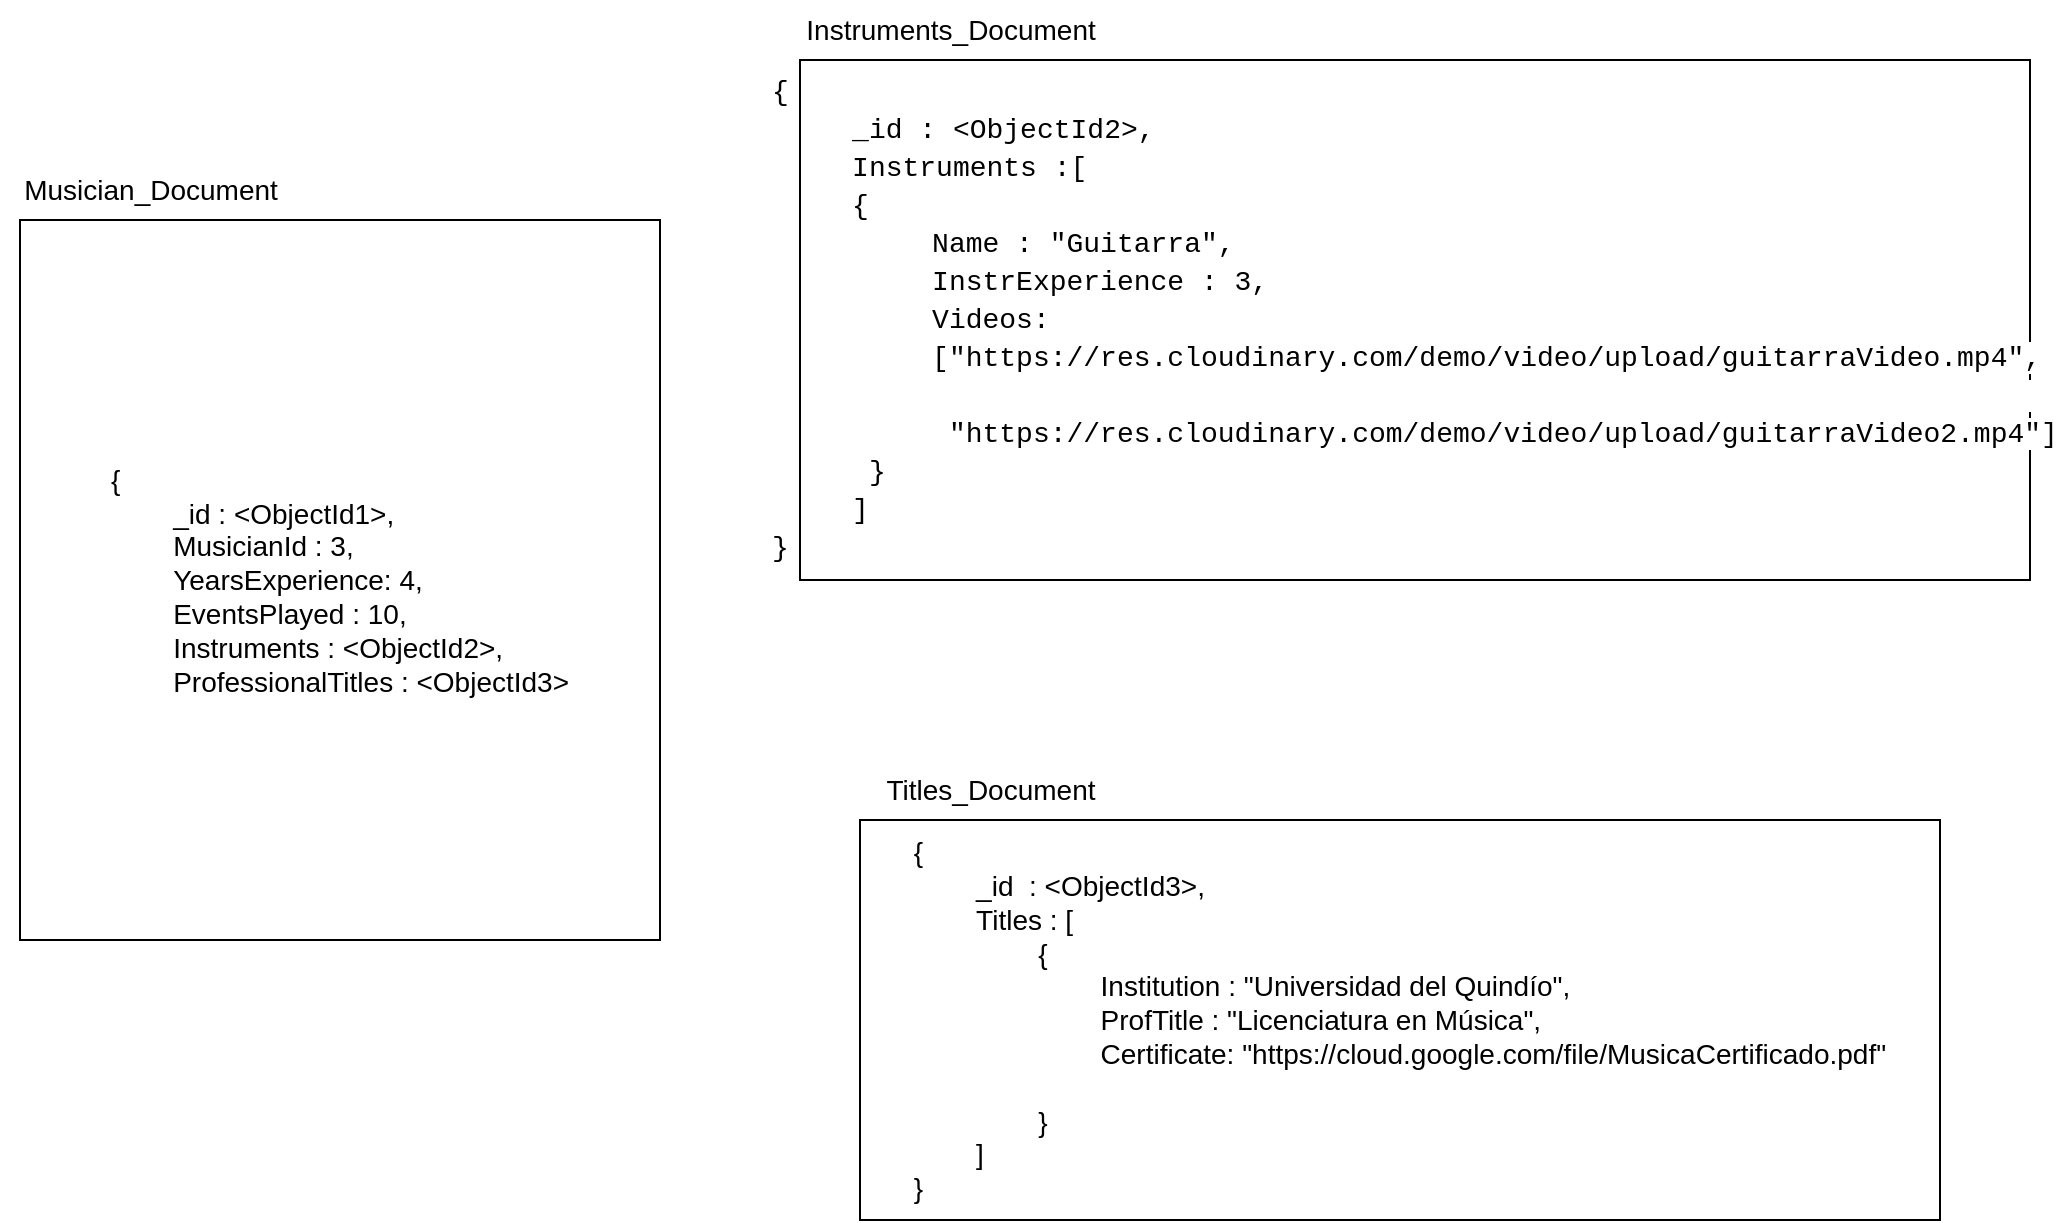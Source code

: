 <mxfile version="20.6.0" type="device"><diagram id="EU7lecvRfLW6TCcDQNyN" name="Página-1"><mxGraphModel dx="1221" dy="731" grid="1" gridSize="10" guides="1" tooltips="1" connect="1" arrows="1" fold="1" page="1" pageScale="1" pageWidth="1169" pageHeight="1654" math="0" shadow="0"><root><mxCell id="0"/><mxCell id="1" parent="0"/><mxCell id="b4g21DG2ijDMB--Z8m6W-1" value="&lt;div style=&quot;text-align: justify; font-size: 14px;&quot;&gt;&lt;span style=&quot;background-color: initial;&quot;&gt;&lt;font style=&quot;font-size: 14px;&quot;&gt;{&lt;/font&gt;&lt;/span&gt;&lt;/div&gt;&lt;div style=&quot;white-space: pre; text-align: justify; font-size: 14px;&quot;&gt;&lt;font style=&quot;font-size: 14px;&quot;&gt;&lt;span style=&quot;background-color: initial;&quot;&gt;&#9;&lt;/span&gt;&lt;span style=&quot;background-color: initial; white-space: normal;&quot;&gt;_id : &amp;lt;ObjectId1&amp;gt;,&lt;/span&gt;&lt;/font&gt;&lt;/div&gt;&lt;div style=&quot;white-space: pre; text-align: justify; font-size: 14px;&quot;&gt;&lt;span style=&quot;background-color: initial; white-space: normal;&quot;&gt;&lt;font style=&quot;font-size: 14px;&quot;&gt;&lt;span style=&quot;white-space: pre;&quot;&gt;&#9;&lt;/span&gt;MusicianId : 3,&lt;br&gt;&lt;/font&gt;&lt;/span&gt;&lt;/div&gt;&lt;div style=&quot;white-space: pre; text-align: justify; font-size: 14px;&quot;&gt;&lt;span style=&quot;background-color: initial; white-space: normal;&quot;&gt;&lt;font style=&quot;font-size: 14px;&quot;&gt;&lt;span style=&quot;white-space: pre;&quot;&gt;&#9;&lt;/span&gt;YearsExperience: 4,&lt;br&gt;&lt;/font&gt;&lt;/span&gt;&lt;/div&gt;&lt;div style=&quot;white-space: pre; text-align: justify; font-size: 14px;&quot;&gt;&lt;span style=&quot;background-color: initial; white-space: normal;&quot;&gt;&lt;font style=&quot;font-size: 14px;&quot;&gt;&lt;span style=&quot;white-space: pre;&quot;&gt;&#9;&lt;/span&gt;EventsPlayed : 10,&lt;br&gt;&lt;/font&gt;&lt;/span&gt;&lt;/div&gt;&lt;div style=&quot;text-align: justify; font-size: 14px;&quot;&gt;&lt;span style=&quot;background-color: initial;&quot;&gt;&lt;font style=&quot;font-size: 14px;&quot;&gt;&lt;span style=&quot;white-space: pre;&quot;&gt;&#9;I&lt;/span&gt;nstruments : &amp;lt;ObjectId2&amp;gt;,&lt;/font&gt;&lt;/span&gt;&lt;/div&gt;&lt;div style=&quot;text-align: justify; font-size: 14px;&quot;&gt;&lt;span style=&quot;background-color: initial;&quot;&gt;&lt;font style=&quot;font-size: 14px;&quot;&gt;&lt;span style=&quot;white-space: pre;&quot;&gt;&#9;&lt;/span&gt;ProfessionalTitles : &amp;lt;ObjectId3&amp;gt;&lt;br&gt;&lt;/font&gt;&lt;/span&gt;&lt;/div&gt;&lt;div style=&quot;text-align: justify;&quot;&gt;&lt;/div&gt;" style="rounded=0;whiteSpace=wrap;html=1;" vertex="1" parent="1"><mxGeometry x="60" y="200" width="320" height="360" as="geometry"/></mxCell><mxCell id="b4g21DG2ijDMB--Z8m6W-4" value="&lt;div style=&quot;font-family: Verdana, Consolas, &amp;quot;Courier New&amp;quot;, monospace; font-size: 14px; line-height: 19px;&quot;&gt;&lt;div style=&quot;text-align: justify; line-height: 19px;&quot;&gt;&lt;span style=&quot;background-color: rgb(255, 255, 255);&quot;&gt;{&lt;/span&gt;&lt;/div&gt;&lt;/div&gt;&lt;blockquote style=&quot;margin: 0 0 0 40px; border: none; padding: 0px;&quot;&gt;&lt;div style=&quot;font-family: Verdana, Consolas, &amp;quot;Courier New&amp;quot;, monospace; font-size: 14px; line-height: 19px;&quot;&gt;&lt;div style=&quot;text-align: justify; line-height: 19px;&quot;&gt;&lt;span style=&quot;background-color: rgb(255, 255, 255);&quot;&gt;_id : &amp;lt;ObjectId2&amp;gt;,&lt;/span&gt;&lt;/div&gt;&lt;/div&gt;&lt;div style=&quot;font-family: Verdana, Consolas, &amp;quot;Courier New&amp;quot;, monospace; font-size: 14px; line-height: 19px;&quot;&gt;&lt;div style=&quot;text-align: justify; line-height: 19px;&quot;&gt;&lt;span style=&quot;background-color: rgb(255, 255, 255);&quot;&gt;Instruments :[&lt;/span&gt;&lt;/div&gt;&lt;/div&gt;&lt;div style=&quot;font-family: Verdana, Consolas, &amp;quot;Courier New&amp;quot;, monospace; font-size: 14px; line-height: 19px;&quot;&gt;&lt;div style=&quot;text-align: justify; line-height: 19px;&quot;&gt;&lt;span style=&quot;background-color: rgb(255, 255, 255);&quot;&gt;{&lt;/span&gt;&lt;/div&gt;&lt;/div&gt;&lt;/blockquote&gt;&lt;blockquote style=&quot;margin: 0 0 0 40px; border: none; padding: 0px;&quot;&gt;&lt;blockquote style=&quot;margin: 0 0 0 40px; border: none; padding: 0px;&quot;&gt;&lt;div style=&quot;font-family: Verdana, Consolas, &amp;quot;Courier New&amp;quot;, monospace; font-size: 14px; line-height: 19px;&quot;&gt;&lt;div style=&quot;text-align: justify; line-height: 19px;&quot;&gt;&lt;span style=&quot;background-color: rgb(255, 255, 255);&quot;&gt;Name : &quot;Guitarra&quot;,&lt;/span&gt;&lt;/div&gt;&lt;/div&gt;&lt;/blockquote&gt;&lt;blockquote style=&quot;margin: 0 0 0 40px; border: none; padding: 0px;&quot;&gt;&lt;div style=&quot;font-family: Verdana, Consolas, &amp;quot;Courier New&amp;quot;, monospace; font-size: 14px; line-height: 19px;&quot;&gt;&lt;div style=&quot;text-align: justify; line-height: 19px;&quot;&gt;&lt;span style=&quot;background-color: rgb(255, 255, 255);&quot;&gt;InstrExperience : 3,&lt;/span&gt;&lt;/div&gt;&lt;/div&gt;&lt;/blockquote&gt;&lt;blockquote style=&quot;margin: 0 0 0 40px; border: none; padding: 0px;&quot;&gt;&lt;div style=&quot;font-family: Verdana, Consolas, &amp;quot;Courier New&amp;quot;, monospace; font-size: 14px; line-height: 19px;&quot;&gt;&lt;div style=&quot;text-align: justify; line-height: 19px;&quot;&gt;&lt;span style=&quot;background-color: rgb(255, 255, 255);&quot;&gt;Videos: [&quot;https://res.cloudinary.com/demo/video/upload/guitarraVideo.mp4&quot;,&lt;/span&gt;&lt;span style=&quot;background-color: rgb(255, 255, 255);&quot;&gt;&amp;nbsp; &amp;nbsp; &amp;nbsp; &amp;nbsp; &amp;nbsp;&quot;https://res.cloudinary.com/demo/video/upload/guitarraVideo2.mp4&quot;]&lt;/span&gt;&lt;/div&gt;&lt;/div&gt;&lt;/blockquote&gt;&lt;/blockquote&gt;&lt;blockquote style=&quot;margin: 0 0 0 40px; border: none; padding: 0px;&quot;&gt;&lt;div style=&quot;font-family: Verdana, Consolas, &amp;quot;Courier New&amp;quot;, monospace; font-size: 14px; line-height: 19px;&quot;&gt;&lt;div style=&quot;text-align: justify; line-height: 19px;&quot;&gt;&lt;span style=&quot;background-color: rgb(255, 255, 255);&quot;&gt;&amp;nbsp;}&lt;/span&gt;&lt;span style=&quot;background-color: rgb(255, 255, 255);&quot;&gt;&amp;nbsp; &amp;nbsp; &amp;nbsp; &amp;nbsp;&lt;/span&gt;&lt;/div&gt;&lt;div style=&quot;text-align: justify; line-height: 19px;&quot;&gt;&lt;span style=&quot;background-color: rgb(255, 255, 255);&quot;&gt;]&lt;/span&gt;&lt;/div&gt;&lt;/div&gt;&lt;/blockquote&gt;&lt;div style=&quot;font-family: Verdana, Consolas, &amp;quot;Courier New&amp;quot;, monospace; font-size: 14px; line-height: 19px;&quot;&gt;&lt;div style=&quot;text-align: justify; line-height: 19px;&quot;&gt;&lt;span style=&quot;background-color: rgb(255, 255, 255);&quot;&gt;}&lt;/span&gt;&lt;/div&gt;&lt;/div&gt;" style="rounded=0;whiteSpace=wrap;html=1;" vertex="1" parent="1"><mxGeometry x="450" y="120" width="615" height="260" as="geometry"/></mxCell><mxCell id="b4g21DG2ijDMB--Z8m6W-5" value="&lt;div style=&quot;text-align: justify;&quot;&gt;{&lt;/div&gt;&lt;div style=&quot;white-space: pre; text-align: justify;&quot;&gt;&#9;&lt;span style=&quot;white-space: normal;&quot;&gt;_id&amp;nbsp; : &amp;lt;ObjectId3&amp;gt;,&lt;/span&gt;&lt;/div&gt;&lt;div style=&quot;white-space: pre; text-align: justify;&quot;&gt;&lt;span style=&quot;white-space: normal;&quot;&gt;&lt;span style=&quot;white-space: pre;&quot;&gt;&#9;&lt;/span&gt;Titles : [&lt;br&gt;&lt;/span&gt;&lt;/div&gt;&lt;div style=&quot;white-space: pre; text-align: justify;&quot;&gt;&lt;span style=&quot;white-space: normal;&quot;&gt;&lt;span style=&quot;white-space: pre;&quot;&gt;&#9;&lt;/span&gt;&lt;span style=&quot;white-space: pre;&quot;&gt;&#9;&lt;/span&gt;{&lt;br&gt;&lt;/span&gt;&lt;/div&gt;&lt;div style=&quot;white-space: pre; text-align: justify;&quot;&gt;&lt;span style=&quot;white-space: normal;&quot;&gt;&lt;span style=&quot;white-space: pre;&quot;&gt;&#9;&lt;/span&gt;&lt;span style=&quot;white-space: pre;&quot;&gt;&#9;&lt;/span&gt;&lt;span style=&quot;white-space: pre;&quot;&gt;&#9;&lt;/span&gt;Institution : &quot;Universidad del Quindío&quot;,&lt;br&gt;&lt;/span&gt;&lt;/div&gt;&lt;div style=&quot;white-space: pre; text-align: justify;&quot;&gt;&lt;span style=&quot;white-space: normal;&quot;&gt;&lt;span style=&quot;white-space: pre;&quot;&gt;&#9;&lt;/span&gt;&lt;span style=&quot;white-space: pre;&quot;&gt;&#9;&lt;/span&gt;&lt;span style=&quot;white-space: pre;&quot;&gt;&#9;&lt;/span&gt;ProfTitle : &quot;Licenciatura en Música&quot;,&lt;/span&gt;&lt;/div&gt;&lt;div style=&quot;white-space: pre; text-align: justify;&quot;&gt;&lt;span style=&quot;white-space: normal;&quot;&gt;&lt;span style=&quot;white-space: pre;&quot;&gt;&#9;&lt;/span&gt;&lt;span style=&quot;white-space: pre;&quot;&gt;&#9;&lt;/span&gt;&lt;span style=&quot;white-space: pre;&quot;&gt;&#9;&lt;/span&gt;Certificate: &quot;https://cloud.google.com/file/MusicaCertificado.pdf&quot;&lt;/span&gt;&lt;/div&gt;&lt;div style=&quot;text-align: justify;&quot;&gt;&lt;br&gt;&lt;/div&gt;&lt;div style=&quot;text-align: justify;&quot;&gt;&lt;span style=&quot;white-space: pre;&quot;&gt;&lt;span style=&quot;white-space: pre;&quot;&gt;&#9;&lt;/span&gt;&#9;&lt;/span&gt;}&lt;br&gt;&lt;/div&gt;&lt;div style=&quot;text-align: justify;&quot;&gt;&lt;span style=&quot;white-space: pre;&quot;&gt;&#9;&lt;/span&gt;]&lt;br&gt;&lt;/div&gt;&lt;div style=&quot;text-align: justify;&quot;&gt;}&lt;/div&gt;" style="rounded=0;whiteSpace=wrap;html=1;labelBackgroundColor=#FFFFFF;fontSize=14;fontColor=#000000;" vertex="1" parent="1"><mxGeometry x="480" y="500" width="540" height="200" as="geometry"/></mxCell><mxCell id="b4g21DG2ijDMB--Z8m6W-6" value="Musician_Document" style="text;html=1;align=center;verticalAlign=middle;resizable=0;points=[];autosize=1;strokeColor=none;fillColor=none;fontSize=14;fontColor=#000000;" vertex="1" parent="1"><mxGeometry x="50" y="170" width="150" height="30" as="geometry"/></mxCell><mxCell id="b4g21DG2ijDMB--Z8m6W-7" value="Instruments_Document" style="text;html=1;align=center;verticalAlign=middle;resizable=0;points=[];autosize=1;strokeColor=none;fillColor=none;fontSize=14;fontColor=#000000;" vertex="1" parent="1"><mxGeometry x="440" y="90" width="170" height="30" as="geometry"/></mxCell><mxCell id="b4g21DG2ijDMB--Z8m6W-8" value="Titles_Document" style="text;html=1;align=center;verticalAlign=middle;resizable=0;points=[];autosize=1;strokeColor=none;fillColor=none;fontSize=14;fontColor=#000000;" vertex="1" parent="1"><mxGeometry x="480" y="470" width="130" height="30" as="geometry"/></mxCell></root></mxGraphModel></diagram></mxfile>